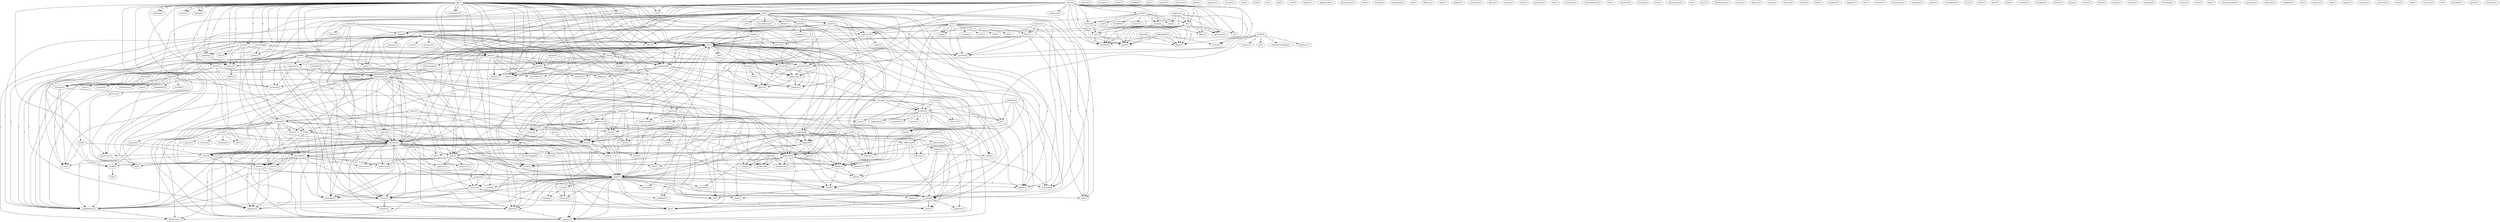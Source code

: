 digraph G {
  hg [ label="hg(6)" ];
  isn [ label="isn(3)" ];
  show [ label="show(2)" ];
  definition [ label="definition(2)" ];
  case [ label="case(4)" ];
  something [ label="something(4)" ];
  call [ label="call(1)" ];
  holds [ label="holds(1)" ];
  sense [ label="sense(3)" ];
  deploy [ label="deploy(1)" ];
  point [ label="point(1)" ];
  comes [ label="comes(2)" ];
  theism [ label="theism(23)" ];
  way [ label="way(7)" ];
  discussion [ label="discussion(1)" ];
  type [ label="type(5)" ];
  latter [ label="latter(1)" ];
  variance [ label="variance(3)" ];
  equality [ label="equality(2)" ];
  axiom [ label="axiom(1)" ];
  component [ label="component(4)" ];
  matter [ label="matter(2)" ];
  fact [ label="fact(2)" ];
  know [ label="know(4)" ];
  allows [ label="allows(1)" ];
  transmission [ label="transmission(3)" ];
  feeling [ label="feeling(1)" ];
  throw [ label="throw(1)" ];
  bin [ label="bin(1)" ];
  means [ label="means(4)" ];
  isn [ label="isn(1)" ];
  anything [ label="anything(1)" ];
  complement [ label="complement(1)" ];
  expends [ label="expends(1)" ];
  stuff [ label="stuff(4)" ];
  decrease [ label="decrease(1)" ];
  number [ label="number(8)" ];
  atheistic [ label="atheistic(1)" ];
  hypothesis [ label="hypothesis(18)" ];
  decrease [ label="decrease(1)" ];
  implies [ label="implies(3)" ];
  post [ label="post(2)" ];
  increase [ label="increase(2)" ];
  happen [ label="happen(6)" ];
  theistic [ label="theistic(1)" ];
  ha [ label="ha(4)" ];
  probability [ label="probability(13)" ];
  cause [ label="cause(1)" ];
  estimate [ label="estimate(3)" ];
  string [ label="string(3)" ];
  trial [ label="trial(1)" ];
  observation [ label="observation(9)" ];
  appearance [ label="appearance(5)" ];
  care [ label="care(1)" ];
  increases [ label="increases(1)" ];
  requires [ label="requires(4)" ];
  evidence [ label="evidence(9)" ];
  come [ label="come(3)" ];
  draw [ label="draw(1)" ];
  exist [ label="exist(5)" ];
  space [ label="space(2)" ];
  atheism [ label="atheism(13)" ];
  time [ label="time(4)" ];
  count [ label="count(2)" ];
  god [ label="god(27)" ];
  explanation [ label="explanation(2)" ];
  sequence [ label="sequence(1)" ];
  head [ label="head(4)" ];
  distinction [ label="distinction(1)" ];
  problem [ label="problem(2)" ];
  go [ label="go(1)" ];
  falsify [ label="falsify(7)" ];
  infinity [ label="infinity(1)" ];
  argument [ label="argument(6)" ];
  btw [ label="btw(1)" ];
  consider [ label="consider(1)" ];
  error [ label="error(1)" ];
  math [ label="math(1)" ];
  part [ label="part(1)" ];
  beef [ label="beef(1)" ];
  didn [ label="didn(2)" ];
  mistake [ label="mistake(2)" ];
  work [ label="work(1)" ];
  find [ label="find(1)" ];
  example [ label="example(1)" ];
  insert [ label="insert(1)" ];
  prediction [ label="prediction(8)" ];
  seems [ label="seems(2)" ];
  amenable [ label="amenable(1)" ];
  make [ label="make(9)" ];
  cut [ label="cut(1)" ];
  disbelief [ label="disbelief(2)" ];
  claim [ label="claim(2)" ];
  suggestion [ label="suggestion(1)" ];
  observe [ label="observe(1)" ];
  looks [ label="looks(1)" ];
  coin [ label="coin(18)" ];
  put [ label="put(1)" ];
  limit [ label="limit(1)" ];
  scatter [ label="scatter(1)" ];
  unity [ label="unity(5)" ];
  accept [ label="accept(1)" ];
  conclusion [ label="conclusion(1)" ];
  agree [ label="agree(1)" ];
  lack [ label="lack(2)" ];
  universe [ label="universe(1)" ];
  someone [ label="someone(2)" ];
  choose [ label="choose(1)" ];
  makes [ label="makes(6)" ];
  measure [ label="measure(2)" ];
  statement [ label="statement(5)" ];
  principle [ label="principle(5)" ];
  believe [ label="believe(1)" ];
  tell [ label="tell(1)" ];
  notion [ label="notion(1)" ];
  predicts [ label="predicts(1)" ];
  exists [ label="exists(5)" ];
  ht [ label="ht(10)" ];
  follows [ label="follows(1)" ];
  set [ label="set(1)" ];
  belief [ label="belief(4)" ];
  interpretation [ label="interpretation(1)" ];
  question [ label="question(2)" ];
  prayer [ label="prayer(6)" ];
  need [ label="need(3)" ];
  see [ label="see(1)" ];
  difference [ label="difference(3)" ];
  word [ label="word(5)" ];
  partition [ label="partition(1)" ];
  explain [ label="explain(1)" ];
  form [ label="form(1)" ];
  assume [ label="assume(1)" ];
  mea [ label="mea(1)" ];
  razor [ label="razor(4)" ];
  conference [ label="conference(1)" ];
  article [ label="article(2)" ];
  uk [ label="uk(3)" ];
  re [ label="re(1)" ];
  simon [ label="simon(2)" ];
  delay [ label="delay(1)" ];
  agreement [ label="agreement(1)" ];
  uk [ label="uk(1)" ];
  warwick [ label="warwick(4)" ];
  ac [ label="ac(4)" ];
  deadline [ label="deadline(1)" ];
  writes [ label="writes(2)" ];
  panic [ label="panic(1)" ];
  paper [ label="paper(1)" ];
  hold [ label="hold(1)" ];
  total [ label="total(1)" ];
  nr [ label="nr(1)" ];
  half [ label="half(1)" ];
  avoid [ label="avoid(1)" ];
  subject [ label="subject(1)" ];
  edu [ label="edu(3)" ];
  mit [ label="mit(3)" ];
  bedfellow [ label="bedfellow(1)" ];
  senator [ label="senator(1)" ];
  department [ label="department(1)" ];
  highlight [ label="highlight(1)" ];
  statistician [ label="statistician(3)" ];
  date [ label="date(1)" ];
  idea [ label="idea(1)" ];
  discriminate [ label="discriminate(1)" ];
  look [ label="look(1)" ];
  healing [ label="healing(1)" ];
  multiplier [ label="multiplier(2)" ];
  downgrade [ label="downgrade(1)" ];
  qm [ label="qm(1)" ];
  happened [ label="happened(1)" ];
  play [ label="play(1)" ];
  failure [ label="failure(1)" ];
  earth [ label="earth(1)" ];
  predicted [ label="predicted(1)" ];
  course [ label="course(1)" ];
  efficacy [ label="efficacy(1)" ];
  value [ label="value(1)" ];
  depend [ label="depend(1)" ];
  event [ label="event(1)" ];
  view [ label="view(1)" ];
  supports [ label="supports(1)" ];
  used [ label="used(3)" ];
  confusion [ label="confusion(1)" ];
  phrase [ label="phrase(1)" ];
  obverse [ label="obverse(1)" ];
  operative [ label="operative(3)" ];
  reduces [ label="reduces(1)" ];
  atheist [ label="atheist(2)" ];
  called [ label="called(1)" ];
  existence [ label="existence(2)" ];
  somebody [ label="somebody(1)" ];
  support [ label="support(1)" ];
  support [ label="support(1)" ];
  doesn [ label="doesn(2)" ];
  doesn [ label="doesn(2)" ];
  give [ label="give(1)" ];
  statment [ label="statment(3)" ];
  hg [ label="hg(7)" ];
  provide [ label="provide(1)" ];
  falsifiability [ label="falsifiability(1)" ];
  information [ label="information(1)" ];
  allow [ label="allow(1)" ];
  observing [ label="observing(1)" ];
  please [ label="please(1)" ];
  asserts [ label="asserts(1)" ];
  relies [ label="relies(1)" ];
  provided [ label="provided(1)" ];
  info [ label="info(1)" ];
  acknowledge [ label="acknowledge(1)" ];
  religion [ label="religion(1)" ];
  addition [ label="addition(2)" ];
  prevalence [ label="prevalence(1)" ];
  underlies [ label="underlies(1)" ];
  revelation [ label="revelation(1)" ];
  proposes [ label="proposes(1)" ];
  model [ label="model(2)" ];
  exclusion [ label="exclusion(1)" ];
  expect [ label="expect(1)" ];
  conspire [ label="conspire(1)" ];
  demonstration [ label="demonstration(1)" ];
  conception [ label="conception(4)" ];
  bob [ label="bob(1)" ];
  oposition [ label="oposition(2)" ];
  extends [ label="extends(1)" ];
  area [ label="area(1)" ];
  distinguishes [ label="distinguishes(1)" ];
  ok [ label="ok(1)" ];
  counts [ label="counts(1)" ];
  pass [ label="pass(1)" ];
  use [ label="use(2)" ];
  understand [ label="understand(1)" ];
  symmetry [ label="symmetry(1)" ];
  phenomenon [ label="phenomenon(1)" ];
  points [ label="points(1)" ];
  decieve [ label="decieve(1)" ];
  reason [ label="reason(1)" ];
  interact [ label="interact(4)" ];
  robert [ label="robert(1)" ];
  nonzero [ label="nonzero(1)" ];
  faith [ label="faith(2)" ];
  verification [ label="verification(1)" ];
  intervene [ label="intervene(1)" ];
  suggests [ label="suggests(1)" ];
  instance [ label="instance(1)" ];
  world [ label="world(2)" ];
  counterexample [ label="counterexample(1)" ];
  science [ label="science(2)" ];
  rephrase [ label="rephrase(1)" ];
  singleton [ label="singleton(1)" ];
  satisfaction [ label="satisfaction(1)" ];
  computer [ label="computer(1)" ];
  happens [ label="happens(1)" ];
  rapture [ label="rapture(2)" ];
  fax [ label="fax(1)" ];
  analogy [ label="analogy(4)" ];
  deduce [ label="deduce(1)" ];
  recover [ label="recover(1)" ];
  generation [ label="generation(1)" ];
  think [ label="think(6)" ];
  misunderstanding [ label="misunderstanding(1)" ];
  physicist [ label="physicist(1)" ];
  request [ label="request(1)" ];
  try [ label="try(1)" ];
  language [ label="language(1)" ];
  quote [ label="quote(1)" ];
  assumption [ label="assumption(1)" ];
  zeus [ label="zeus(1)" ];
  impression [ label="impression(1)" ];
  deity [ label="deity(1)" ];
  proof [ label="proof(1)" ];
  shift [ label="shift(1)" ];
  veracity [ label="veracity(1)" ];
  qsnqqinn [ label="qsnqqinn(1)" ];
  doctor [ label="doctor(1)" ];
  thing [ label="thing(1)" ];
  leaves [ label="leaves(1)" ];
  theist [ label="theist(1)" ];
  meant [ label="meant(1)" ];
  october [ label="october(1)" ];
  depends [ label="depends(2)" ];
  reasoning [ label="reasoning(1)" ];
  truth [ label="truth(2)" ];
  ll [ label="ll(1)" ];
  relation [ label="relation(1)" ];
  affect [ label="affect(1)" ];
  series [ label="series(1)" ];
  mind [ label="mind(2)" ];
  none [ label="none(1)" ];
  apr [ label="apr(1)" ];
  baysian [ label="baysian(1)" ];
  ve [ label="ve(2)" ];
  renormalization [ label="renormalization(1)" ];
  quantum [ label="quantum(1)" ];
  elaborate [ label="elaborate(1)" ];
  emphasis [ label="emphasis(1)" ];
  bit [ label="bit(1)" ];
  ockums [ label="ockums(1)" ];
  btw [ label="btw(1)" ];
  tail [ label="tail(2)" ];
  bayesian [ label="bayesian(2)" ];
  culpa [ label="culpa(1)" ];
  suppse [ label="suppse(1)" ];
  coventry [ label="coventry(1)" ];
  clippingdale [ label="clippingdale(3)" ];
  university [ label="university(1)" ];
  contd [ label="contd(1)" ];
  help [ label="help(1)" ];
  converse [ label="converse(1)" ];
  tel [ label="tel(1)" ];
  ockham [ label="ockham(2)" ];
  posibility [ label="posibility(1)" ];
  agreed [ label="agreed(1)" ];
  evolution [ label="evolution(1)" ];
  hg -> isn [ label="2" ];
  hg -> show [ label="6" ];
  hg -> definition [ label="2" ];
  hg -> case [ label="4" ];
  hg -> something [ label="6" ];
  hg -> call [ label="1" ];
  hg -> holds [ label="6" ];
  hg -> sense [ label="6" ];
  hg -> deploy [ label="3" ];
  hg -> point [ label="6" ];
  hg -> comes [ label="1" ];
  hg -> theism [ label="1" ];
  hg -> way [ label="1" ];
  hg -> discussion [ label="1" ];
  hg -> type [ label="1" ];
  hg -> latter [ label="2" ];
  hg -> variance [ label="1" ];
  hg -> equality [ label="7" ];
  hg -> axiom [ label="4" ];
  hg -> component [ label="1" ];
  hg -> matter [ label="6" ];
  hg -> fact [ label="1" ];
  hg -> know [ label="3" ];
  hg -> allows [ label="3" ];
  hg -> transmission [ label="1" ];
  hg -> feeling [ label="1" ];
  hg -> throw [ label="3" ];
  hg -> bin [ label="1" ];
  hg -> means [ label="2" ];
  hg -> isn [ label="2" ];
  hg -> anything [ label="4" ];
  hg -> complement [ label="4" ];
  stuff -> decrease [ label="1" ];
  stuff -> number [ label="1" ];
  stuff -> atheistic [ label="1" ];
  stuff -> hypothesis [ label="1" ];
  stuff -> decrease [ label="1" ];
  stuff -> implies [ label="1" ];
  stuff -> post [ label="2" ];
  stuff -> increase [ label="1" ];
  stuff -> happen [ label="1" ];
  stuff -> theism [ label="1" ];
  stuff -> theistic [ label="1" ];
  stuff -> ha [ label="1" ];
  stuff -> probability [ label="1" ];
  stuff -> cause [ label="1" ];
  stuff -> estimate [ label="1" ];
  decrease -> string [ label="1" ];
  decrease -> trial [ label="1" ];
  observation -> isn [ label="1" ];
  observation -> appearance [ label="1" ];
  observation -> care [ label="1" ];
  observation -> increases [ label="1" ];
  observation -> requires [ label="1" ];
  observation -> evidence [ label="1" ];
  observation -> post [ label="1" ];
  observation -> come [ label="1" ];
  observation -> draw [ label="1" ];
  observation -> exist [ label="2" ];
  observation -> space [ label="1" ];
  observation -> theism [ label="3" ];
  observation -> atheism [ label="1" ];
  observation -> time [ label="1" ];
  observation -> count [ label="1" ];
  observation -> god [ label="3" ];
  observation -> explanation [ label="1" ];
  observation -> isn [ label="1" ];
  observation -> sequence [ label="1" ];
  observation -> head [ label="1" ];
  observation -> ha [ label="1" ];
  observation -> probability [ label="2" ];
  observation -> distinction [ label="1" ];
  problem -> number [ label="1" ];
  problem -> go [ label="1" ];
  problem -> falsify [ label="1" ];
  problem -> infinity [ label="1" ];
  problem -> argument [ label="1" ];
  btw -> isn [ label="1" ];
  btw -> number [ label="1" ];
  btw -> consider [ label="1" ];
  btw -> error [ label="1" ];
  btw -> math [ label="1" ];
  btw -> requires [ label="1" ];
  btw -> part [ label="1" ];
  btw -> beef [ label="1" ];
  btw -> didn [ label="1" ];
  btw -> isn [ label="1" ];
  btw -> mistake [ label="1" ];
  btw -> work [ label="1" ];
  btw -> find [ label="1" ];
  isn -> number [ label="1" ];
  isn -> case [ label="1" ];
  isn -> prediction [ label="1" ];
  isn -> appearance [ label="1" ];
  isn -> comes [ label="1" ];
  isn -> happen [ label="1" ];
  isn -> theism [ label="2" ];
  isn -> way [ label="1" ];
  isn -> atheism [ label="2" ];
  isn -> type [ label="1" ];
  isn -> variance [ label="1" ];
  isn -> god [ label="2" ];
  isn -> component [ label="1" ];
  isn -> fact [ label="1" ];
  isn -> transmission [ label="1" ];
  isn -> seems [ label="1" ];
  isn -> amenable [ label="1" ];
  isn -> mistake [ label="1" ];
  isn -> probability [ label="1" ];
  isn -> make [ label="1" ];
  isn -> cut [ label="1" ];
  claim -> number [ label="1" ];
  claim -> suggestion [ label="1" ];
  claim -> observe [ label="1" ];
  claim -> looks [ label="1" ];
  show -> string [ label="1" ];
  show -> hypothesis [ label="1" ];
  show -> decrease [ label="1" ];
  show -> increase [ label="1" ];
  show -> coin [ label="1" ];
  show -> trial [ label="1" ];
  string -> number [ label="1" ];
  string -> go [ label="1" ];
  string -> limit [ label="1" ];
  string -> falsify [ label="1" ];
  number -> suggestion [ label="1" ];
  number -> unity [ label="1" ];
  number -> accept [ label="1" ];
  number -> observe [ label="1" ];
  number -> go [ label="1" ];
  number -> part [ label="1" ];
  number -> limit [ label="1" ];
  number -> coin [ label="1" ];
  number -> falsify [ label="2" ];
  number -> looks [ label="1" ];
  number -> conclusion [ label="1" ];
  number -> infinity [ label="1" ];
  agree -> evidence [ label="1" ];
  agree -> lack [ label="1" ];
  agree -> exist [ label="1" ];
  agree -> god [ label="1" ];
  someone -> choose [ label="1" ];
  someone -> makes [ label="1" ];
  someone -> hypothesis [ label="1" ];
  someone -> measure [ label="1" ];
  someone -> statement [ label="1" ];
  someone -> exist [ label="1" ];
  someone -> principle [ label="1" ];
  someone -> believe [ label="1" ];
  someone -> tell [ label="1" ];
  someone -> probability [ label="1" ];
  definition -> exists [ label="1" ];
  definition -> makes [ label="1" ];
  definition -> statement [ label="1" ];
  definition -> means [ label="1" ];
  definition -> isn [ label="1" ];
  ht -> case [ label="1" ];
  ht -> prediction [ label="3" ];
  ht -> atheistic [ label="1" ];
  ht -> follows [ label="2" ];
  ht -> exists [ label="3" ];
  ht -> go [ label="1" ];
  ht -> set [ label="1" ];
  ht -> belief [ label="1" ];
  ht -> post [ label="1" ];
  ht -> interpretation [ label="2" ];
  ht -> happen [ label="2" ];
  ht -> theism [ label="3" ];
  ht -> way [ label="1" ];
  ht -> question [ label="2" ];
  ht -> falsify [ label="1" ];
  ht -> know [ label="2" ];
  ht -> prayer [ label="2" ];
  ht -> means [ label="2" ];
  ht -> theistic [ label="1" ];
  ht -> need [ label="2" ];
  ht -> ha [ label="3" ];
  ht -> make [ label="2" ];
  ht -> infinity [ label="1" ];
  ht -> see [ label="2" ];
  ht -> argument [ label="1" ];
  case -> atheistic [ label="1" ];
  case -> deploy [ label="1" ];
  case -> variance [ label="1" ];
  case -> component [ label="1" ];
  case -> know [ label="1" ];
  case -> allows [ label="1" ];
  case -> transmission [ label="1" ];
  case -> throw [ label="1" ];
  case -> theistic [ label="1" ];
  prediction -> difference [ label="1" ];
  prediction -> happen [ label="1" ];
  prediction -> exist [ label="1" ];
  prediction -> atheism [ label="2" ];
  prediction -> type [ label="1" ];
  prediction -> word [ label="1" ];
  prediction -> god [ label="1" ];
  prediction -> partition [ label="1" ];
  prediction -> explain [ label="1" ];
  prediction -> isn [ label="1" ];
  prediction -> form [ label="1" ];
  razor -> conference [ label="1" ];
  razor -> article [ label="1" ];
  razor -> call [ label="1" ];
  razor -> uk [ label="2" ];
  razor -> deploy [ label="1" ];
  razor -> re [ label="1" ];
  razor -> simon [ label="2" ];
  razor -> statement [ label="1" ];
  razor -> delay [ label="1" ];
  razor -> theism [ label="1" ];
  razor -> discussion [ label="1" ];
  razor -> type [ label="1" ];
  razor -> agreement [ label="1" ];
  razor -> know [ label="1" ];
  razor -> uk [ label="2" ];
  razor -> allows [ label="1" ];
  razor -> throw [ label="1" ];
  razor -> bin [ label="1" ];
  razor -> warwick [ label="2" ];
  razor -> ac [ label="2" ];
  razor -> deadline [ label="1" ];
  razor -> writes [ label="1" ];
  razor -> panic [ label="1" ];
  razor -> paper [ label="1" ];
  unity -> comes [ label="1" ];
  appearance -> comes [ label="2" ];
  appearance -> come [ label="2" ];
  appearance -> theism [ label="2" ];
  appearance -> atheism [ label="3" ];
  appearance -> total [ label="2" ];
  appearance -> falsify [ label="1" ];
  appearance -> god [ label="3" ];
  appearance -> probability [ label="1" ];
  atheistic -> hypothesis [ label="2" ];
  atheistic -> decrease [ label="1" ];
  atheistic -> increase [ label="1" ];
  atheistic -> theistic [ label="1" ];
  article -> uk [ label="1" ];
  article -> edu [ label="1" ];
  article -> simon [ label="1" ];
  article -> statement [ label="1" ];
  article -> agreement [ label="1" ];
  article -> uk [ label="1" ];
  article -> mit [ label="1" ];
  article -> bedfellow [ label="1" ];
  article -> warwick [ label="1" ];
  article -> senator [ label="1" ];
  article -> ac [ label="1" ];
  exists -> go [ label="1" ];
  exists -> makes [ label="1" ];
  exists -> statement [ label="1" ];
  exists -> falsify [ label="1" ];
  exists -> means [ label="1" ];
  exists -> isn [ label="1" ];
  exists -> highlight [ label="1" ];
  exists -> infinity [ label="1" ];
  exists -> argument [ label="1" ];
  statistician -> theism [ label="1" ];
  statistician -> atheism [ label="1" ];
  statistician -> type [ label="2" ];
  statistician -> date [ label="1" ];
  statistician -> idea [ label="1" ];
  something -> holds [ label="1" ];
  something -> point [ label="1" ];
  something -> equality [ label="1" ];
  something -> matter [ label="1" ];
  something -> make [ label="1" ];
  multiplier -> hypothesis [ label="2" ];
  multiplier -> coin [ label="2" ];
  happened -> evidence [ label="1" ];
  happened -> lack [ label="1" ];
  happened -> play [ label="1" ];
  happened -> failure [ label="1" ];
  happened -> come [ label="1" ];
  happened -> exist [ label="1" ];
  happened -> earth [ label="1" ];
  happened -> predicted [ label="1" ];
  happened -> falsify [ label="1" ];
  happened -> god [ label="1" ];
  happened -> course [ label="1" ];
  go -> limit [ label="1" ];
  go -> infinity [ label="1" ];
  makes -> sense [ label="1" ];
  makes -> event [ label="1" ];
  makes -> believe [ label="1" ];
  makes -> isn [ label="1" ];
  sense -> lack [ label="1" ];
  sense -> point [ label="1" ];
  sense -> equality [ label="1" ];
  sense -> matter [ label="1" ];
  sense -> view [ label="1" ];
  sense -> supports [ label="1" ];
  used -> event [ label="1" ];
  used -> theism [ label="1" ];
  used -> word [ label="1" ];
  used -> confusion [ label="1" ];
  used -> phrase [ label="1" ];
  used -> obverse [ label="1" ];
  operative -> difference [ label="1" ];
  operative -> reduces [ label="1" ];
  operative -> word [ label="1" ];
  uk -> re [ label="1" ];
  uk -> statement [ label="2" ];
  uk -> delay [ label="1" ];
  uk -> agreement [ label="2" ];
  uk -> deadline [ label="1" ];
  uk -> panic [ label="1" ];
  uk -> paper [ label="1" ];
  atheist -> happen [ label="1" ];
  atheist -> atheism [ label="1" ];
  atheist -> falsify [ label="1" ];
  atheist -> god [ label="1" ];
  atheist -> need [ label="1" ];
  atheist -> called [ label="1" ];
  requires -> part [ label="1" ];
  requires -> exist [ label="1" ];
  requires -> count [ label="1" ];
  requires -> explanation [ label="2" ];
  requires -> existence [ label="1" ];
  evidence -> lack [ label="2" ];
  evidence -> draw [ label="3" ];
  evidence -> exist [ label="5" ];
  evidence -> theism [ label="3" ];
  evidence -> principle [ label="2" ];
  evidence -> god [ label="2" ];
  evidence -> support [ label="1" ];
  evidence -> view [ label="2" ];
  evidence -> probability [ label="3" ];
  evidence -> make [ label="2" ];
  evidence -> support [ label="1" ];
  evidence -> distinction [ label="3" ];
  evidence -> doesn [ label="2" ];
  evidence -> doesn [ label="2" ];
  evidence -> supports [ label="2" ];
  difference -> reduces [ label="2" ];
  difference -> atheism [ label="1" ];
  difference -> partition [ label="1" ];
  difference -> form [ label="1" ];
  give -> exist [ label="1" ];
  give -> statment [ label="1" ];
  hypothesis -> decrease [ label="4" ];
  hypothesis -> increase [ label="4" ];
  hypothesis -> happen [ label="1" ];
  hypothesis -> come [ label="1" ];
  hypothesis -> space [ label="1" ];
  hypothesis -> theism [ label="1" ];
  hypothesis -> atheism [ label="2" ];
  hypothesis -> coin [ label="1" ];
  hypothesis -> falsify [ label="2" ];
  hypothesis -> god [ label="3" ];
  hypothesis -> support [ label="2" ];
  hypothesis -> trial [ label="2" ];
  hypothesis -> isn [ label="1" ];
  hypothesis -> need [ label="2" ];
  hypothesis -> amenable [ label="1" ];
  hypothesis -> called [ label="2" ];
  hypothesis -> support [ label="2" ];
  hg -> point [ label="6" ];
  hg -> comes [ label="1" ];
  hg -> theism [ label="1" ];
  hg -> way [ label="1" ];
  hg -> discussion [ label="1" ];
  hg -> type [ label="1" ];
  hg -> latter [ label="2" ];
  hg -> variance [ label="1" ];
  hg -> equality [ label="7" ];
  hg -> axiom [ label="4" ];
  hg -> component [ label="1" ];
  hg -> matter [ label="6" ];
  hg -> fact [ label="1" ];
  hg -> know [ label="3" ];
  hg -> allows [ label="3" ];
  hg -> transmission [ label="1" ];
  hg -> feeling [ label="1" ];
  hg -> throw [ label="3" ];
  hg -> bin [ label="1" ];
  hg -> means [ label="2" ];
  hg -> isn [ label="2" ];
  hg -> anything [ label="4" ];
  hg -> complement [ label="4" ];
  decrease -> trial [ label="1" ];
  implies -> provide [ label="1" ];
  implies -> increase [ label="1" ];
  implies -> falsifiability [ label="1" ];
  implies -> information [ label="1" ];
  implies -> theistic [ label="1" ];
  implies -> probability [ label="1" ];
  implies -> cause [ label="1" ];
  implies -> allow [ label="1" ];
  implies -> estimate [ label="1" ];
  implies -> observing [ label="1" ];
  lack -> exist [ label="1" ];
  lack -> god [ label="1" ];
  lack -> support [ label="1" ];
  lack -> view [ label="1" ];
  lack -> support [ label="1" ];
  lack -> supports [ label="1" ];
  point -> word [ label="1" ];
  point -> acknowledge [ label="1" ];
  point -> component [ label="1" ];
  point -> matter [ label="1" ];
  point -> religion [ label="1" ];
  point -> transmission [ label="1" ];
  point -> addition [ label="1" ];
  point -> prevalence [ label="1" ];
  point -> underlies [ label="1" ];
  belief -> proposes [ label="1" ];
  belief -> model [ label="1" ];
  belief -> exclusion [ label="1" ];
  belief -> atheism [ label="1" ];
  belief -> latter [ label="1" ];
  belief -> component [ label="1" ];
  belief -> transmission [ label="1" ];
  belief -> addition [ label="1" ];
  belief -> expect [ label="1" ];
  belief -> conspire [ label="1" ];
  measure -> principle [ label="1" ];
  measure -> probability [ label="1" ];
  conception -> come [ label="2" ];
  conception -> exist [ label="2" ];
  conception -> earth [ label="2" ];
  conception -> support [ label="1" ];
  conception -> make [ label="1" ];
  conception -> support [ label="1" ];
  conception -> see [ label="1" ];
  post -> theism [ label="1" ];
  comes -> way [ label="1" ];
  simon -> statement [ label="2" ];
  simon -> delay [ label="2" ];
  simon -> agreement [ label="2" ];
  simon -> deadline [ label="2" ];
  simon -> panic [ label="2" ];
  simon -> paper [ label="2" ];
  statement -> exist [ label="1" ];
  statement -> believe [ label="1" ];
  statement -> counts [ label="1" ];
  statement -> isn [ label="1" ];
  use -> exist [ label="1" ];
  use -> understand [ label="1" ];
  use -> believe [ label="1" ];
  use -> symmetry [ label="1" ];
  use -> probability [ label="1" ];
  use -> argument [ label="1" ];
  happen -> failure [ label="1" ];
  happen -> atheism [ label="1" ];
  happen -> predicted [ label="1" ];
  happen -> falsify [ label="1" ];
  happen -> means [ label="1" ];
  happen -> course [ label="1" ];
  happen -> see [ label="1" ];
  come -> exist [ label="1" ];
  come -> total [ label="1" ];
  come -> earth [ label="1" ];
  come -> god [ label="1" ];
  model -> theism [ label="1" ];
  model -> exclusion [ label="1" ];
  model -> latter [ label="1" ];
  model -> component [ label="1" ];
  model -> addition [ label="1" ];
  model -> isn [ label="1" ];
  model -> expect [ label="1" ];
  model -> conspire [ label="1" ];
  exist -> type [ label="1" ];
  exist -> count [ label="1" ];
  exist -> believe [ label="1" ];
  exist -> isn [ label="1" ];
  exist -> distinction [ label="1" ];
  space -> theism [ label="1" ];
  space -> theistic [ label="1" ];
  space -> nonzero [ label="1" ];
  theism -> discussion [ label="1" ];
  theism -> atheism [ label="5" ];
  theism -> principle [ label="2" ];
  theism -> question [ label="1" ];
  theism -> type [ label="1" ];
  theism -> verification [ label="1" ];
  theism -> intervene [ label="1" ];
  theism -> word [ label="1" ];
  theism -> date [ label="1" ];
  theism -> suggests [ label="1" ];
  theism -> looks [ label="1" ];
  theism -> god [ label="4" ];
  theism -> view [ label="1" ];
  theism -> prayer [ label="2" ];
  theism -> bin [ label="1" ];
  theism -> means [ label="1" ];
  theism -> isn [ label="1" ];
  theism -> amenable [ label="1" ];
  theism -> instance [ label="1" ];
  theism -> probability [ label="2" ];
  theism -> make [ label="4" ];
  theism -> distinction [ label="2" ];
  theism -> doesn [ label="2" ];
  theism -> world [ label="1" ];
  theism -> doesn [ label="2" ];
  theism -> see [ label="1" ];
  theism -> supports [ label="1" ];
  way -> principle [ label="1" ];
  way -> total [ label="1" ];
  way -> coin [ label="1" ];
  way -> support [ label="1" ];
  way -> counterexample [ label="1" ];
  way -> theistic [ label="1" ];
  way -> tell [ label="1" ];
  way -> probability [ label="2" ];
  way -> support [ label="1" ];
  way -> science [ label="1" ];
  understand -> believe [ label="1" ];
  understand -> rephrase [ label="1" ];
  singleton -> agreement [ label="1" ];
  singleton -> uk [ label="1" ];
  singleton -> mit [ label="1" ];
  singleton -> warwick [ label="1" ];
  singleton -> ac [ label="1" ];
  singleton -> writes [ label="1" ];
  atheism -> word [ label="1" ];
  atheism -> date [ label="1" ];
  atheism -> predicted [ label="1" ];
  atheism -> falsify [ label="1" ];
  atheism -> god [ label="2" ];
  atheism -> partition [ label="1" ];
  atheism -> need [ label="1" ];
  atheism -> called [ label="1" ];
  atheism -> course [ label="1" ];
  atheism -> form [ label="1" ];
  atheism -> satisfaction [ label="1" ];
  principle -> verification [ label="1" ];
  principle -> intervene [ label="1" ];
  principle -> god [ label="1" ];
  principle -> view [ label="1" ];
  principle -> amenable [ label="1" ];
  principle -> probability [ label="1" ];
  principle -> make [ label="1" ];
  principle -> doesn [ label="1" ];
  principle -> doesn [ label="1" ];
  principle -> supports [ label="1" ];
  rapture -> predicted [ label="1" ];
  rapture -> falsify [ label="1" ];
  rapture -> course [ label="1" ];
  rapture -> satisfaction [ label="1" ];
  question -> prayer [ label="1" ];
  question -> means [ label="1" ];
  question -> see [ label="1" ];
  type -> verification [ label="1" ];
  type -> intervene [ label="1" ];
  type -> word [ label="1" ];
  type -> suggests [ label="1" ];
  type -> god [ label="1" ];
  type -> prayer [ label="1" ];
  type -> bin [ label="1" ];
  type -> amenable [ label="1" ];
  type -> instance [ label="1" ];
  latter -> means [ label="1" ];
  latter -> conspire [ label="1" ];
  analogy -> coin [ label="2" ];
  analogy -> know [ label="1" ];
  analogy -> deduce [ label="1" ];
  time -> coin [ label="2" ];
  time -> trial [ label="1" ];
  time -> head [ label="2" ];
  think -> misunderstanding [ label="1" ];
  think -> falsify [ label="1" ];
  think -> god [ label="1" ];
  think -> physicist [ label="1" ];
  think -> isn [ label="1" ];
  think -> mistake [ label="1" ];
  think -> request [ label="1" ];
  think -> try [ label="1" ];
  variance -> addition [ label="2" ];
  variance -> expect [ label="2" ];
  variance -> conspire [ label="2" ];
  equality -> matter [ label="1" ];
  count -> god [ label="1" ];
  acknowledge -> impression [ label="1" ];
  coin -> falsify [ label="2" ];
  coin -> god [ label="1" ];
  coin -> trial [ label="2" ];
  coin -> head [ label="1" ];
  falsify -> god [ label="3" ];
  falsify -> need [ label="1" ];
  falsify -> called [ label="1" ];
  god -> support [ label="1" ];
  god -> symmetry [ label="1" ];
  god -> prayer [ label="1" ];
  god -> means [ label="1" ];
  god -> truth [ label="1" ];
  god -> isn [ label="1" ];
  god -> ll [ label="1" ];
  god -> theistic [ label="1" ];
  god -> need [ label="1" ];
  god -> relation [ label="1" ];
  god -> probability [ label="2" ];
  god -> make [ label="1" ];
  god -> support [ label="1" ];
  god -> highlight [ label="1" ];
  god -> existence [ label="1" ];
  god -> infinity [ label="1" ];
  god -> world [ label="1" ];
  god -> nonzero [ label="1" ];
  god -> see [ label="2" ];
  god -> argument [ label="2" ];
  god -> statment [ label="1" ];
  component -> religion [ label="2" ];
  component -> addition [ label="3" ];
  component -> expect [ label="1" ];
  component -> conspire [ label="1" ];
  component -> prevalence [ label="2" ];
  component -> underlies [ label="2" ];
  matter -> affect [ label="1" ];
  know -> allows [ label="2" ];
  know -> throw [ label="2" ];
  know -> head [ label="1" ];
  know -> ha [ label="1" ];
  know -> probability [ label="1" ];
  know -> mind [ label="1" ];
  know -> deduce [ label="1" ];
  prayer -> means [ label="1" ];
  prayer -> amenable [ label="1" ];
  prayer -> find [ label="3" ];
  prayer -> see [ label="1" ];
  uk -> deadline [ label="1" ];
  uk -> panic [ label="1" ];
  uk -> paper [ label="1" ];
  transmission -> addition [ label="1" ];
  transmission -> expect [ label="1" ];
  transmission -> conspire [ label="1" ];
  baysian -> didn [ label="2" ];
  baysian -> isn [ label="1" ];
  baysian -> mistake [ label="1" ];
  baysian -> work [ label="1" ];
  baysian -> find [ label="1" ];
  baysian -> argument [ label="2" ];
  seems -> addition [ label="1" ];
  seems -> expect [ label="1" ];
  seems -> conspire [ label="1" ];
  seems -> ve [ label="1" ];
  explain -> isn [ label="1" ];
  explain -> make [ label="1" ];
  explain -> mind [ label="1" ];
  means -> isn [ label="1" ];
  means -> theistic [ label="1" ];
  means -> probability [ label="2" ];
  means -> nonzero [ label="1" ];
  addition -> expect [ label="1" ];
  addition -> conspire [ label="1" ];
  truth -> relation [ label="1" ];
  truth -> statment [ label="1" ];
  didn -> isn [ label="1" ];
  didn -> mistake [ label="1" ];
  didn -> find [ label="1" ];
  isn -> amenable [ label="1" ];
  isn -> mistake [ label="1" ];
  isn -> probability [ label="1" ];
  isn -> make [ label="1" ];
  isn -> cut [ label="1" ];
  ll -> make [ label="1" ];
  ll -> highlight [ label="1" ];
  ll -> mind [ label="1" ];
  theistic -> support [ label="1" ];
  need -> ha [ label="1" ];
  need -> deduce [ label="1" ];
  btw -> mistake [ label="1" ];
  btw -> work [ label="1" ];
  btw -> find [ label="1" ];
  head -> tail [ label="1" ];
  bayesian -> probability [ label="1" ];
  bayesian -> cause [ label="1" ];
  bayesian -> estimate [ label="1" ];
  probability -> distinction [ label="1" ];
  make -> support [ label="1" ];
  make -> form [ label="1" ];
  make -> rephrase [ label="1" ];
  make -> see [ label="1" ];
  make -> supports [ label="1" ];
  clippingdale -> deadline [ label="1" ];
  clippingdale -> writes [ label="1" ];
  clippingdale -> panic [ label="1" ];
  clippingdale -> paper [ label="1" ];
  warwick -> ac [ label="4" ];
  warwick -> deadline [ label="1" ];
  warwick -> panic [ label="1" ];
  warwick -> paper [ label="1" ];
  ac -> deadline [ label="1" ];
  ac -> panic [ label="1" ];
  ac -> paper [ label="1" ];
  doesn -> form [ label="1" ];
  doesn -> supports [ label="1" ];
  observing -> doesn [ label="1" ];
  doesn -> supports [ label="1" ];
  ockham -> panic [ label="1" ];
  ockham -> paper [ label="1" ];
}
